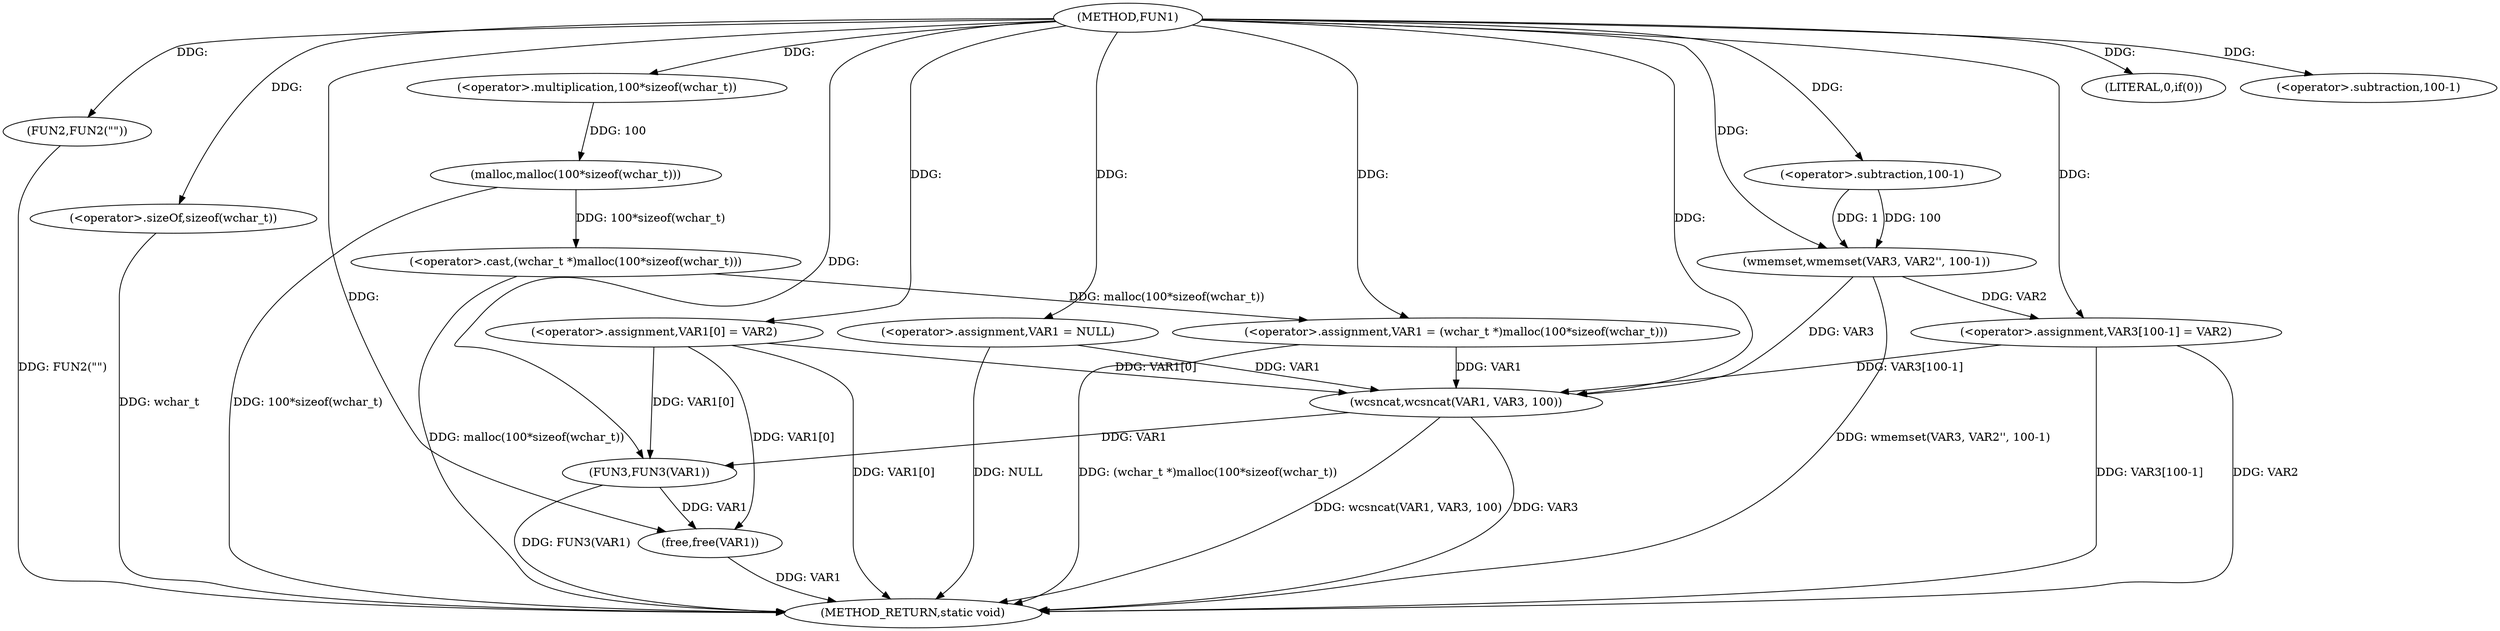 digraph FUN1 {  
"1000100" [label = "(METHOD,FUN1)" ]
"1000150" [label = "(METHOD_RETURN,static void)" ]
"1000103" [label = "(<operator>.assignment,VAR1 = NULL)" ]
"1000107" [label = "(LITERAL,0,if(0))" ]
"1000109" [label = "(FUN2,FUN2(\"\"))" ]
"1000113" [label = "(<operator>.assignment,VAR1 = (wchar_t *)malloc(100*sizeof(wchar_t)))" ]
"1000115" [label = "(<operator>.cast,(wchar_t *)malloc(100*sizeof(wchar_t)))" ]
"1000117" [label = "(malloc,malloc(100*sizeof(wchar_t)))" ]
"1000118" [label = "(<operator>.multiplication,100*sizeof(wchar_t))" ]
"1000120" [label = "(<operator>.sizeOf,sizeof(wchar_t))" ]
"1000122" [label = "(<operator>.assignment,VAR1[0] = VAR2)" ]
"1000129" [label = "(wmemset,wmemset(VAR3, VAR2'', 100-1))" ]
"1000132" [label = "(<operator>.subtraction,100-1)" ]
"1000135" [label = "(<operator>.assignment,VAR3[100-1] = VAR2)" ]
"1000138" [label = "(<operator>.subtraction,100-1)" ]
"1000142" [label = "(wcsncat,wcsncat(VAR1, VAR3, 100))" ]
"1000146" [label = "(FUN3,FUN3(VAR1))" ]
"1000148" [label = "(free,free(VAR1))" ]
  "1000115" -> "1000150"  [ label = "DDG: malloc(100*sizeof(wchar_t))"] 
  "1000142" -> "1000150"  [ label = "DDG: wcsncat(VAR1, VAR3, 100)"] 
  "1000103" -> "1000150"  [ label = "DDG: NULL"] 
  "1000117" -> "1000150"  [ label = "DDG: 100*sizeof(wchar_t)"] 
  "1000146" -> "1000150"  [ label = "DDG: FUN3(VAR1)"] 
  "1000109" -> "1000150"  [ label = "DDG: FUN2(\"\")"] 
  "1000122" -> "1000150"  [ label = "DDG: VAR1[0]"] 
  "1000135" -> "1000150"  [ label = "DDG: VAR2"] 
  "1000129" -> "1000150"  [ label = "DDG: wmemset(VAR3, VAR2'', 100-1)"] 
  "1000142" -> "1000150"  [ label = "DDG: VAR3"] 
  "1000113" -> "1000150"  [ label = "DDG: (wchar_t *)malloc(100*sizeof(wchar_t))"] 
  "1000120" -> "1000150"  [ label = "DDG: wchar_t"] 
  "1000148" -> "1000150"  [ label = "DDG: VAR1"] 
  "1000135" -> "1000150"  [ label = "DDG: VAR3[100-1]"] 
  "1000100" -> "1000103"  [ label = "DDG: "] 
  "1000100" -> "1000107"  [ label = "DDG: "] 
  "1000100" -> "1000109"  [ label = "DDG: "] 
  "1000115" -> "1000113"  [ label = "DDG: malloc(100*sizeof(wchar_t))"] 
  "1000100" -> "1000113"  [ label = "DDG: "] 
  "1000117" -> "1000115"  [ label = "DDG: 100*sizeof(wchar_t)"] 
  "1000118" -> "1000117"  [ label = "DDG: 100"] 
  "1000100" -> "1000118"  [ label = "DDG: "] 
  "1000100" -> "1000120"  [ label = "DDG: "] 
  "1000100" -> "1000122"  [ label = "DDG: "] 
  "1000100" -> "1000129"  [ label = "DDG: "] 
  "1000132" -> "1000129"  [ label = "DDG: 100"] 
  "1000132" -> "1000129"  [ label = "DDG: 1"] 
  "1000100" -> "1000132"  [ label = "DDG: "] 
  "1000129" -> "1000135"  [ label = "DDG: VAR2"] 
  "1000100" -> "1000135"  [ label = "DDG: "] 
  "1000100" -> "1000138"  [ label = "DDG: "] 
  "1000103" -> "1000142"  [ label = "DDG: VAR1"] 
  "1000113" -> "1000142"  [ label = "DDG: VAR1"] 
  "1000122" -> "1000142"  [ label = "DDG: VAR1[0]"] 
  "1000100" -> "1000142"  [ label = "DDG: "] 
  "1000129" -> "1000142"  [ label = "DDG: VAR3"] 
  "1000135" -> "1000142"  [ label = "DDG: VAR3[100-1]"] 
  "1000122" -> "1000146"  [ label = "DDG: VAR1[0]"] 
  "1000142" -> "1000146"  [ label = "DDG: VAR1"] 
  "1000100" -> "1000146"  [ label = "DDG: "] 
  "1000122" -> "1000148"  [ label = "DDG: VAR1[0]"] 
  "1000146" -> "1000148"  [ label = "DDG: VAR1"] 
  "1000100" -> "1000148"  [ label = "DDG: "] 
}
